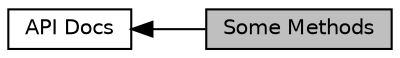 digraph "Some Methods"
{
  edge [fontname="Helvetica",fontsize="10",labelfontname="Helvetica",labelfontsize="10"];
  node [fontname="Helvetica",fontsize="10",shape=record];
  rankdir=LR;
  Node0 [label="Some Methods",height=0.2,width=0.4,color="black", fillcolor="grey75", style="filled", fontcolor="black"];
  Node1 [label="API Docs",height=0.2,width=0.4,color="black", fillcolor="white", style="filled",URL="$group___r_e_w___a_p_i___d_o_c_s.html",tooltip="API documentation. "];
  Node1->Node0 [shape=plaintext, dir="back", style="solid"];
}
